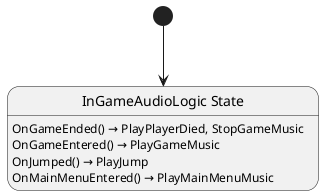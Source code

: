 @startuml InGameAudioLogic
state "InGameAudioLogic State" as ankitaiso_in_game_audio_state_InGameAudioLogic_State
ankitaiso_in_game_audio_state_InGameAudioLogic_State : OnGameEnded() → PlayPlayerDied, StopGameMusic
ankitaiso_in_game_audio_state_InGameAudioLogic_State : OnGameEntered() → PlayGameMusic
ankitaiso_in_game_audio_state_InGameAudioLogic_State : OnJumped() → PlayJump
ankitaiso_in_game_audio_state_InGameAudioLogic_State : OnMainMenuEntered() → PlayMainMenuMusic

[*] --> ankitaiso_in_game_audio_state_InGameAudioLogic_State
@enduml